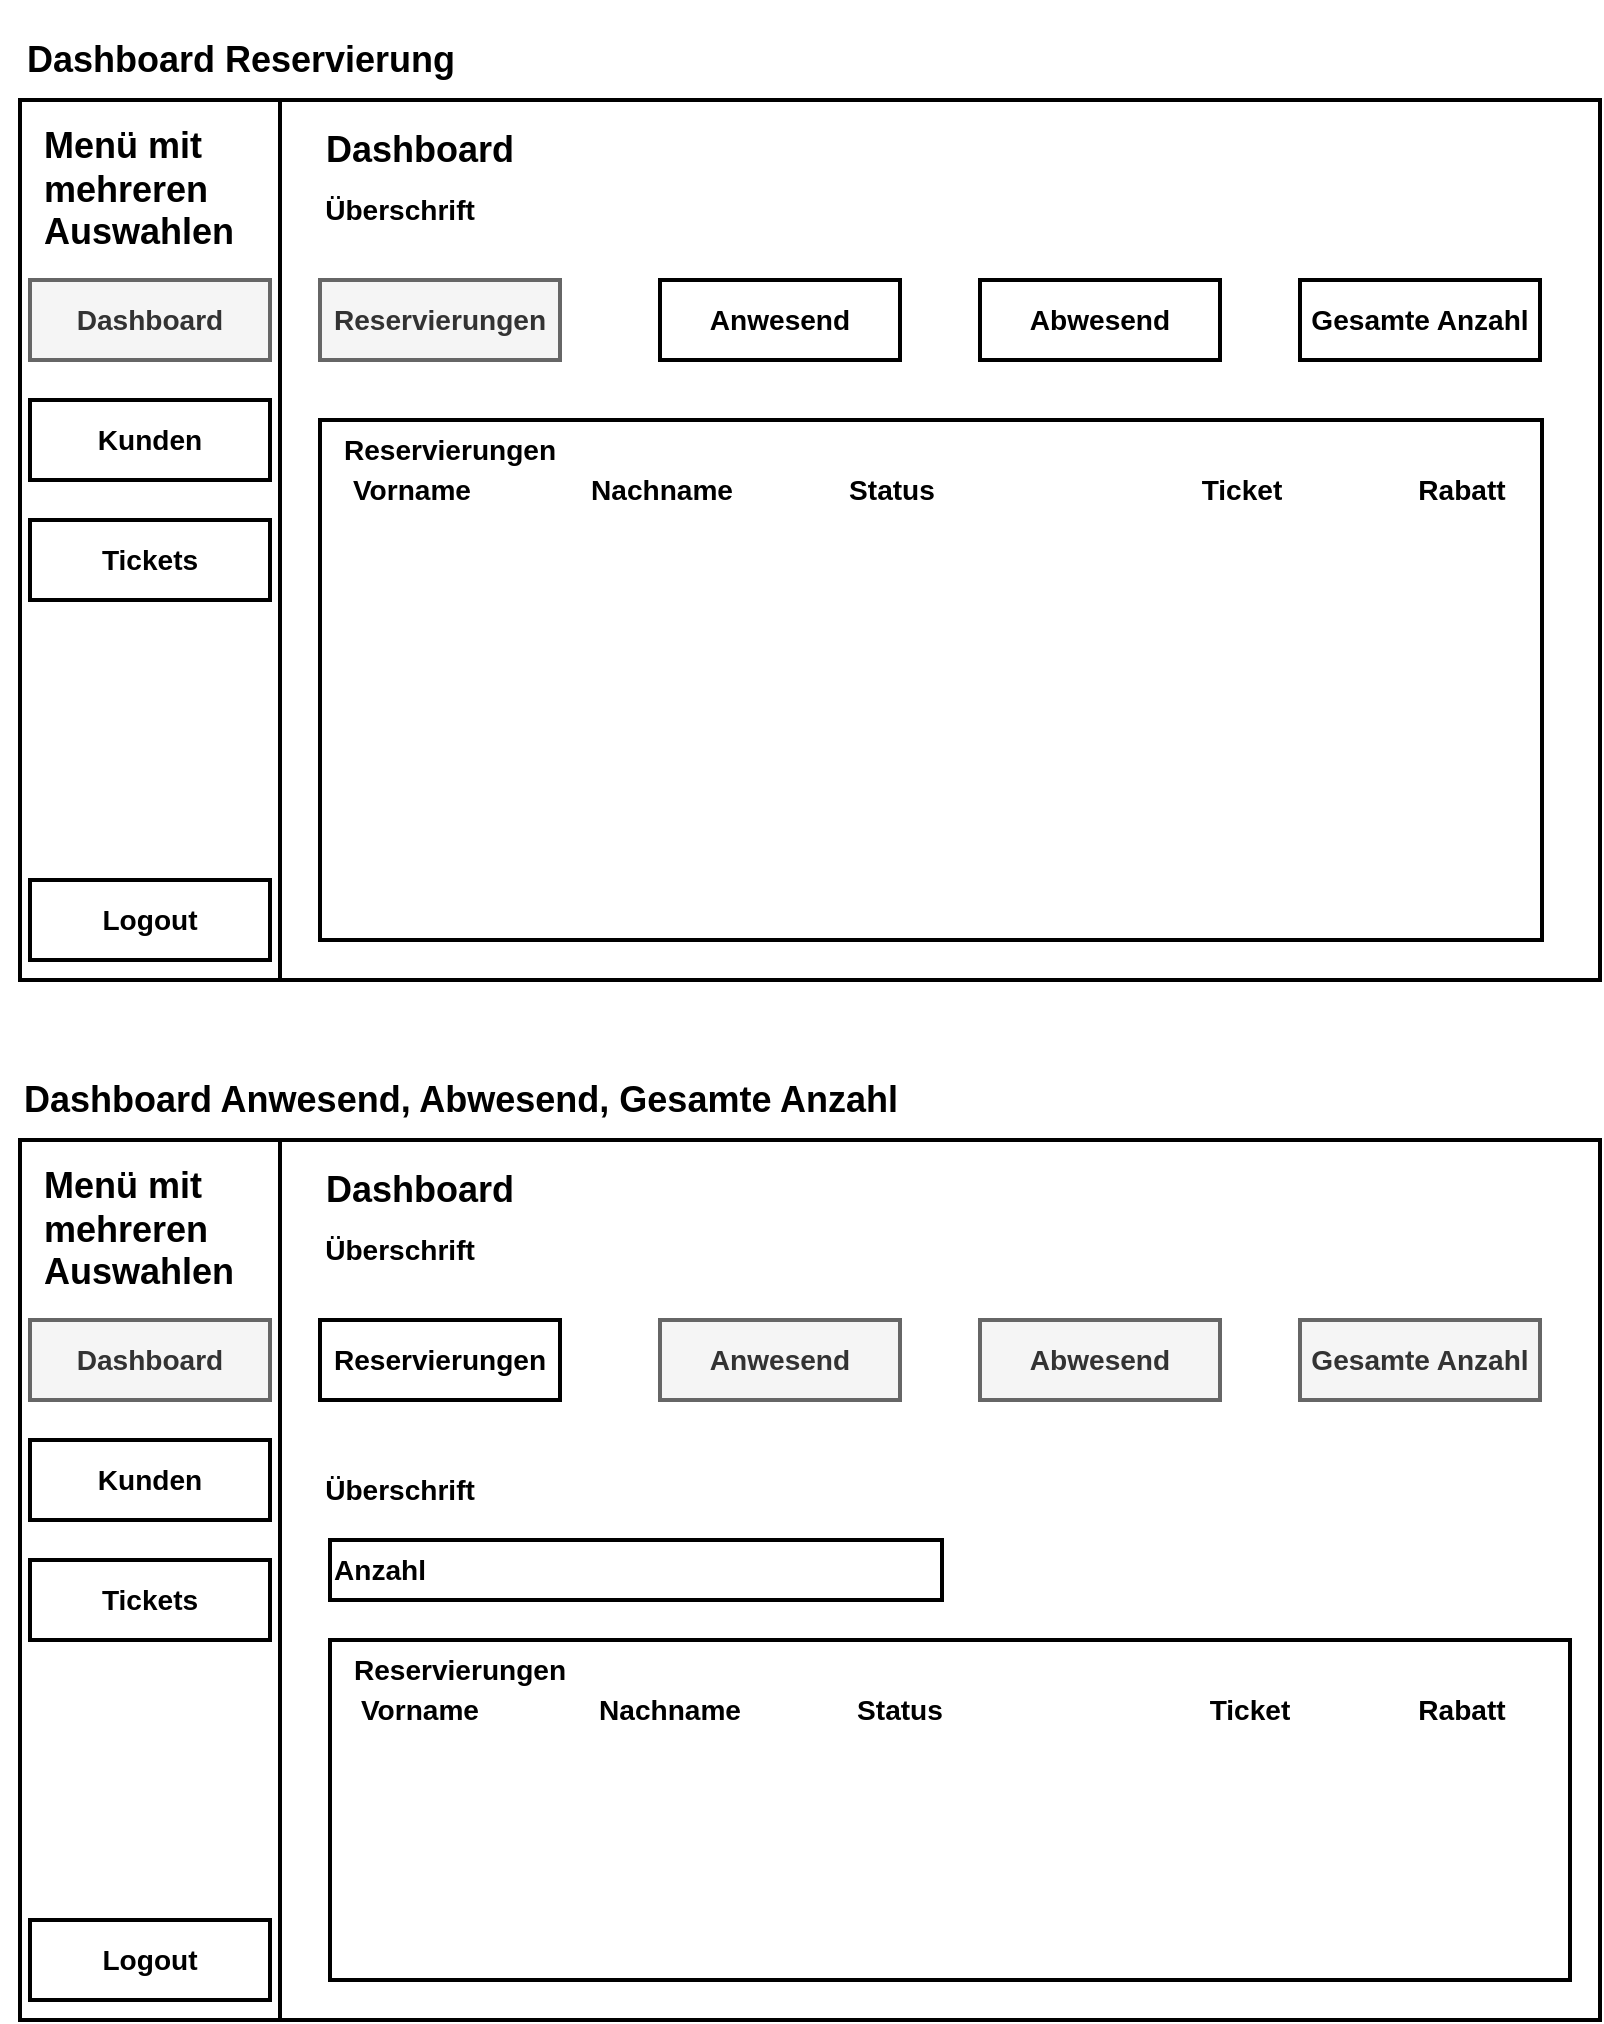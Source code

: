<mxfile version="22.0.3" type="device">
  <diagram name="Seite-1" id="1wJZYg-sN28dwmO0yLAL">
    <mxGraphModel dx="1098" dy="820" grid="1" gridSize="10" guides="1" tooltips="1" connect="1" arrows="1" fold="1" page="1" pageScale="1" pageWidth="827" pageHeight="1169" math="0" shadow="0">
      <root>
        <mxCell id="0" />
        <mxCell id="1" parent="0" />
        <mxCell id="fy48gWIyvFch9U87aRME-1" value="&lt;h3&gt;&lt;br&gt;&lt;/h3&gt;" style="rounded=0;whiteSpace=wrap;html=1;strokeWidth=2;" parent="1" vertex="1">
          <mxGeometry x="19" y="50" width="790" height="440" as="geometry" />
        </mxCell>
        <mxCell id="fy48gWIyvFch9U87aRME-2" value="" style="rounded=0;whiteSpace=wrap;html=1;strokeWidth=2;" parent="1" vertex="1">
          <mxGeometry x="19" y="50" width="130" height="440" as="geometry" />
        </mxCell>
        <mxCell id="fy48gWIyvFch9U87aRME-4" value="&lt;h2&gt;Menü mit mehreren Auswahlen&lt;/h2&gt;" style="text;html=1;strokeColor=none;fillColor=none;align=left;verticalAlign=middle;whiteSpace=wrap;rounded=0;" parent="1" vertex="1">
          <mxGeometry x="29" y="70" width="110" height="50" as="geometry" />
        </mxCell>
        <mxCell id="fy48gWIyvFch9U87aRME-5" value="&lt;h3&gt;Dashboard&lt;/h3&gt;" style="rounded=0;whiteSpace=wrap;html=1;strokeWidth=2;fillColor=#f5f5f5;fontColor=#333333;strokeColor=#666666;" parent="1" vertex="1">
          <mxGeometry x="24" y="140" width="120" height="40" as="geometry" />
        </mxCell>
        <mxCell id="fy48gWIyvFch9U87aRME-6" value="&lt;h3&gt;Kunden&lt;/h3&gt;" style="rounded=0;whiteSpace=wrap;html=1;strokeWidth=2;" parent="1" vertex="1">
          <mxGeometry x="24" y="200" width="120" height="40" as="geometry" />
        </mxCell>
        <mxCell id="fy48gWIyvFch9U87aRME-7" value="&lt;h3&gt;Tickets&lt;/h3&gt;" style="rounded=0;whiteSpace=wrap;html=1;strokeWidth=2;" parent="1" vertex="1">
          <mxGeometry x="24" y="260" width="120" height="40" as="geometry" />
        </mxCell>
        <mxCell id="fy48gWIyvFch9U87aRME-9" value="&lt;h3&gt;Reservierungen&lt;/h3&gt;" style="rounded=0;whiteSpace=wrap;html=1;strokeWidth=2;fillColor=#f5f5f5;fontColor=#333333;strokeColor=#666666;" parent="1" vertex="1">
          <mxGeometry x="169" y="140" width="120" height="40" as="geometry" />
        </mxCell>
        <mxCell id="fy48gWIyvFch9U87aRME-10" value="&lt;h3&gt;Überschrift&lt;/h3&gt;" style="text;html=1;strokeColor=none;fillColor=none;align=center;verticalAlign=middle;whiteSpace=wrap;rounded=0;" parent="1" vertex="1">
          <mxGeometry x="179" y="90" width="60" height="30" as="geometry" />
        </mxCell>
        <mxCell id="fy48gWIyvFch9U87aRME-12" value="&lt;h3&gt;Anwesend&lt;/h3&gt;" style="rounded=0;whiteSpace=wrap;html=1;strokeWidth=2;" parent="1" vertex="1">
          <mxGeometry x="339" y="140" width="120" height="40" as="geometry" />
        </mxCell>
        <mxCell id="fy48gWIyvFch9U87aRME-13" value="&lt;h3&gt;Abwesend&lt;/h3&gt;" style="rounded=0;whiteSpace=wrap;html=1;strokeWidth=2;" parent="1" vertex="1">
          <mxGeometry x="499" y="140" width="120" height="40" as="geometry" />
        </mxCell>
        <mxCell id="fy48gWIyvFch9U87aRME-14" value="&lt;h3&gt;Gesamte Anzahl&lt;/h3&gt;" style="rounded=0;whiteSpace=wrap;html=1;strokeWidth=2;" parent="1" vertex="1">
          <mxGeometry x="659" y="140" width="120" height="40" as="geometry" />
        </mxCell>
        <mxCell id="fy48gWIyvFch9U87aRME-15" value="&lt;h2&gt;Dashboard&lt;/h2&gt;" style="text;html=1;strokeColor=none;fillColor=none;align=center;verticalAlign=middle;whiteSpace=wrap;rounded=0;" parent="1" vertex="1">
          <mxGeometry x="189" y="60" width="60" height="30" as="geometry" />
        </mxCell>
        <mxCell id="t8EQ7j6e2sp2qat_O15M-9" value="" style="rounded=0;whiteSpace=wrap;html=1;strokeWidth=2;" parent="1" vertex="1">
          <mxGeometry x="169" y="210" width="611" height="260" as="geometry" />
        </mxCell>
        <mxCell id="t8EQ7j6e2sp2qat_O15M-10" value="&lt;h3&gt;Reservierungen&lt;/h3&gt;" style="text;html=1;strokeColor=none;fillColor=none;align=center;verticalAlign=middle;whiteSpace=wrap;rounded=0;" parent="1" vertex="1">
          <mxGeometry x="209" y="210" width="50" height="30" as="geometry" />
        </mxCell>
        <mxCell id="t8EQ7j6e2sp2qat_O15M-15" value="&lt;h3&gt;&lt;br&gt;&lt;/h3&gt;" style="rounded=0;whiteSpace=wrap;html=1;strokeWidth=2;" parent="1" vertex="1">
          <mxGeometry x="19" y="570" width="790" height="440" as="geometry" />
        </mxCell>
        <mxCell id="t8EQ7j6e2sp2qat_O15M-16" value="" style="rounded=0;whiteSpace=wrap;html=1;strokeWidth=2;" parent="1" vertex="1">
          <mxGeometry x="19" y="570" width="130" height="440" as="geometry" />
        </mxCell>
        <mxCell id="t8EQ7j6e2sp2qat_O15M-17" value="&lt;h2&gt;Menü mit mehreren Auswahlen&lt;/h2&gt;" style="text;html=1;strokeColor=none;fillColor=none;align=left;verticalAlign=middle;whiteSpace=wrap;rounded=0;" parent="1" vertex="1">
          <mxGeometry x="29" y="590" width="110" height="50" as="geometry" />
        </mxCell>
        <mxCell id="t8EQ7j6e2sp2qat_O15M-18" value="&lt;h3&gt;Dashboard&lt;/h3&gt;" style="rounded=0;whiteSpace=wrap;html=1;strokeWidth=2;fillColor=#f5f5f5;fontColor=#333333;strokeColor=#666666;" parent="1" vertex="1">
          <mxGeometry x="24" y="660" width="120" height="40" as="geometry" />
        </mxCell>
        <mxCell id="t8EQ7j6e2sp2qat_O15M-19" value="&lt;h3&gt;Kunden&lt;/h3&gt;" style="rounded=0;whiteSpace=wrap;html=1;strokeWidth=2;" parent="1" vertex="1">
          <mxGeometry x="24" y="720" width="120" height="40" as="geometry" />
        </mxCell>
        <mxCell id="t8EQ7j6e2sp2qat_O15M-20" value="&lt;h3&gt;Tickets&lt;/h3&gt;" style="rounded=0;whiteSpace=wrap;html=1;strokeWidth=2;" parent="1" vertex="1">
          <mxGeometry x="24" y="780" width="120" height="40" as="geometry" />
        </mxCell>
        <mxCell id="t8EQ7j6e2sp2qat_O15M-22" value="&lt;h3&gt;Reservierungen&lt;/h3&gt;" style="rounded=0;whiteSpace=wrap;html=1;strokeWidth=2;" parent="1" vertex="1">
          <mxGeometry x="169" y="660" width="120" height="40" as="geometry" />
        </mxCell>
        <mxCell id="t8EQ7j6e2sp2qat_O15M-23" value="&lt;h3&gt;Überschrift&lt;/h3&gt;" style="text;html=1;strokeColor=none;fillColor=none;align=center;verticalAlign=middle;whiteSpace=wrap;rounded=0;" parent="1" vertex="1">
          <mxGeometry x="179" y="610" width="60" height="30" as="geometry" />
        </mxCell>
        <mxCell id="t8EQ7j6e2sp2qat_O15M-24" value="&lt;h3&gt;Anwesend&lt;/h3&gt;" style="rounded=0;whiteSpace=wrap;html=1;strokeWidth=2;fillColor=#f5f5f5;fontColor=#333333;strokeColor=#666666;" parent="1" vertex="1">
          <mxGeometry x="339" y="660" width="120" height="40" as="geometry" />
        </mxCell>
        <mxCell id="t8EQ7j6e2sp2qat_O15M-25" value="&lt;h3&gt;Abwesend&lt;/h3&gt;" style="rounded=0;whiteSpace=wrap;html=1;strokeWidth=2;fillColor=#f5f5f5;fontColor=#333333;strokeColor=#666666;" parent="1" vertex="1">
          <mxGeometry x="499" y="660" width="120" height="40" as="geometry" />
        </mxCell>
        <mxCell id="t8EQ7j6e2sp2qat_O15M-26" value="&lt;h3&gt;Gesamte Anzahl&lt;/h3&gt;" style="rounded=0;whiteSpace=wrap;html=1;strokeWidth=2;fillColor=#f5f5f5;fontColor=#333333;strokeColor=#666666;" parent="1" vertex="1">
          <mxGeometry x="659" y="660" width="120" height="40" as="geometry" />
        </mxCell>
        <mxCell id="t8EQ7j6e2sp2qat_O15M-27" value="&lt;h2&gt;Dashboard&lt;/h2&gt;" style="text;html=1;strokeColor=none;fillColor=none;align=center;verticalAlign=middle;whiteSpace=wrap;rounded=0;" parent="1" vertex="1">
          <mxGeometry x="189" y="580" width="60" height="30" as="geometry" />
        </mxCell>
        <mxCell id="t8EQ7j6e2sp2qat_O15M-29" value="&lt;h3&gt;Überschrift&lt;/h3&gt;" style="text;html=1;strokeColor=none;fillColor=none;align=center;verticalAlign=middle;whiteSpace=wrap;rounded=0;" parent="1" vertex="1">
          <mxGeometry x="184" y="730" width="50" height="30" as="geometry" />
        </mxCell>
        <mxCell id="t8EQ7j6e2sp2qat_O15M-34" value="&lt;h3&gt;Anzahl&lt;/h3&gt;" style="rounded=0;whiteSpace=wrap;html=1;strokeWidth=2;align=left;" parent="1" vertex="1">
          <mxGeometry x="174" y="770" width="306" height="30" as="geometry" />
        </mxCell>
        <mxCell id="t8EQ7j6e2sp2qat_O15M-36" value="" style="rounded=0;whiteSpace=wrap;html=1;strokeWidth=2;" parent="1" vertex="1">
          <mxGeometry x="174" y="820" width="620" height="170" as="geometry" />
        </mxCell>
        <mxCell id="t8EQ7j6e2sp2qat_O15M-37" value="&lt;h3&gt;Reservierungen&lt;/h3&gt;" style="text;html=1;strokeColor=none;fillColor=none;align=center;verticalAlign=middle;whiteSpace=wrap;rounded=0;" parent="1" vertex="1">
          <mxGeometry x="214" y="820" width="50" height="30" as="geometry" />
        </mxCell>
        <mxCell id="t8EQ7j6e2sp2qat_O15M-42" value="&lt;h2&gt;Dashboard Reservierung&lt;/h2&gt;" style="text;html=1;align=center;verticalAlign=middle;resizable=0;points=[];autosize=1;strokeColor=none;fillColor=none;" parent="1" vertex="1">
          <mxGeometry x="9" width="240" height="60" as="geometry" />
        </mxCell>
        <mxCell id="t8EQ7j6e2sp2qat_O15M-43" value="&lt;h2&gt;Dashboard Anwesend, Abwesend, Gesamte Anzahl&lt;/h2&gt;" style="text;html=1;align=center;verticalAlign=middle;resizable=0;points=[];autosize=1;strokeColor=none;fillColor=none;" parent="1" vertex="1">
          <mxGeometry x="9" y="520" width="460" height="60" as="geometry" />
        </mxCell>
        <mxCell id="BV7g9ZHKg8WR74kceGoT-1" value="&lt;h3&gt;Logout&lt;/h3&gt;" style="rounded=0;whiteSpace=wrap;html=1;strokeWidth=2;" parent="1" vertex="1">
          <mxGeometry x="24" y="440" width="120" height="40" as="geometry" />
        </mxCell>
        <mxCell id="BV7g9ZHKg8WR74kceGoT-2" value="&lt;h3&gt;Logout&lt;/h3&gt;" style="rounded=0;whiteSpace=wrap;html=1;strokeWidth=2;" parent="1" vertex="1">
          <mxGeometry x="24" y="960" width="120" height="40" as="geometry" />
        </mxCell>
        <mxCell id="vgsVoGRsDSKTkcsviWr_-1" value="&lt;h3&gt;Vorname&lt;/h3&gt;" style="text;html=1;strokeColor=none;fillColor=none;align=center;verticalAlign=middle;whiteSpace=wrap;rounded=0;" parent="1" vertex="1">
          <mxGeometry x="180" y="230" width="70" height="30" as="geometry" />
        </mxCell>
        <mxCell id="vgsVoGRsDSKTkcsviWr_-2" value="&lt;h3&gt;Nachname&lt;/h3&gt;" style="text;html=1;strokeColor=none;fillColor=none;align=center;verticalAlign=middle;whiteSpace=wrap;rounded=0;" parent="1" vertex="1">
          <mxGeometry x="305" y="230" width="70" height="30" as="geometry" />
        </mxCell>
        <mxCell id="vgsVoGRsDSKTkcsviWr_-3" value="&lt;h3&gt;Ticket&lt;/h3&gt;" style="text;html=1;strokeColor=none;fillColor=none;align=center;verticalAlign=middle;whiteSpace=wrap;rounded=0;" parent="1" vertex="1">
          <mxGeometry x="595" y="230" width="70" height="30" as="geometry" />
        </mxCell>
        <mxCell id="vgsVoGRsDSKTkcsviWr_-4" value="&lt;h3&gt;Rabatt&lt;/h3&gt;" style="text;html=1;strokeColor=none;fillColor=none;align=center;verticalAlign=middle;whiteSpace=wrap;rounded=0;" parent="1" vertex="1">
          <mxGeometry x="705" y="230" width="70" height="30" as="geometry" />
        </mxCell>
        <mxCell id="vgsVoGRsDSKTkcsviWr_-5" value="&lt;h3&gt;Status&lt;/h3&gt;" style="text;html=1;strokeColor=none;fillColor=none;align=center;verticalAlign=middle;whiteSpace=wrap;rounded=0;" parent="1" vertex="1">
          <mxGeometry x="425" y="230" width="60" height="30" as="geometry" />
        </mxCell>
        <mxCell id="vgsVoGRsDSKTkcsviWr_-9" value="&lt;h3&gt;Rabatt&lt;/h3&gt;" style="text;html=1;strokeColor=none;fillColor=none;align=center;verticalAlign=middle;whiteSpace=wrap;rounded=0;" parent="1" vertex="1">
          <mxGeometry x="705" y="840" width="70" height="30" as="geometry" />
        </mxCell>
        <mxCell id="vgsVoGRsDSKTkcsviWr_-11" value="&lt;h3&gt;Status&lt;/h3&gt;" style="text;html=1;strokeColor=none;fillColor=none;align=center;verticalAlign=middle;whiteSpace=wrap;rounded=0;" parent="1" vertex="1">
          <mxGeometry x="429" y="840" width="60" height="30" as="geometry" />
        </mxCell>
        <mxCell id="vgsVoGRsDSKTkcsviWr_-12" value="&lt;h3&gt;Vorname&lt;/h3&gt;" style="text;html=1;strokeColor=none;fillColor=none;align=center;verticalAlign=middle;whiteSpace=wrap;rounded=0;" parent="1" vertex="1">
          <mxGeometry x="184" y="840" width="70" height="30" as="geometry" />
        </mxCell>
        <mxCell id="vgsVoGRsDSKTkcsviWr_-13" value="&lt;h3&gt;Nachname&lt;/h3&gt;" style="text;html=1;strokeColor=none;fillColor=none;align=center;verticalAlign=middle;whiteSpace=wrap;rounded=0;" parent="1" vertex="1">
          <mxGeometry x="309" y="840" width="70" height="30" as="geometry" />
        </mxCell>
        <mxCell id="vgsVoGRsDSKTkcsviWr_-14" value="&lt;h3&gt;Ticket&lt;/h3&gt;" style="text;html=1;strokeColor=none;fillColor=none;align=center;verticalAlign=middle;whiteSpace=wrap;rounded=0;" parent="1" vertex="1">
          <mxGeometry x="599" y="840" width="70" height="30" as="geometry" />
        </mxCell>
      </root>
    </mxGraphModel>
  </diagram>
</mxfile>
